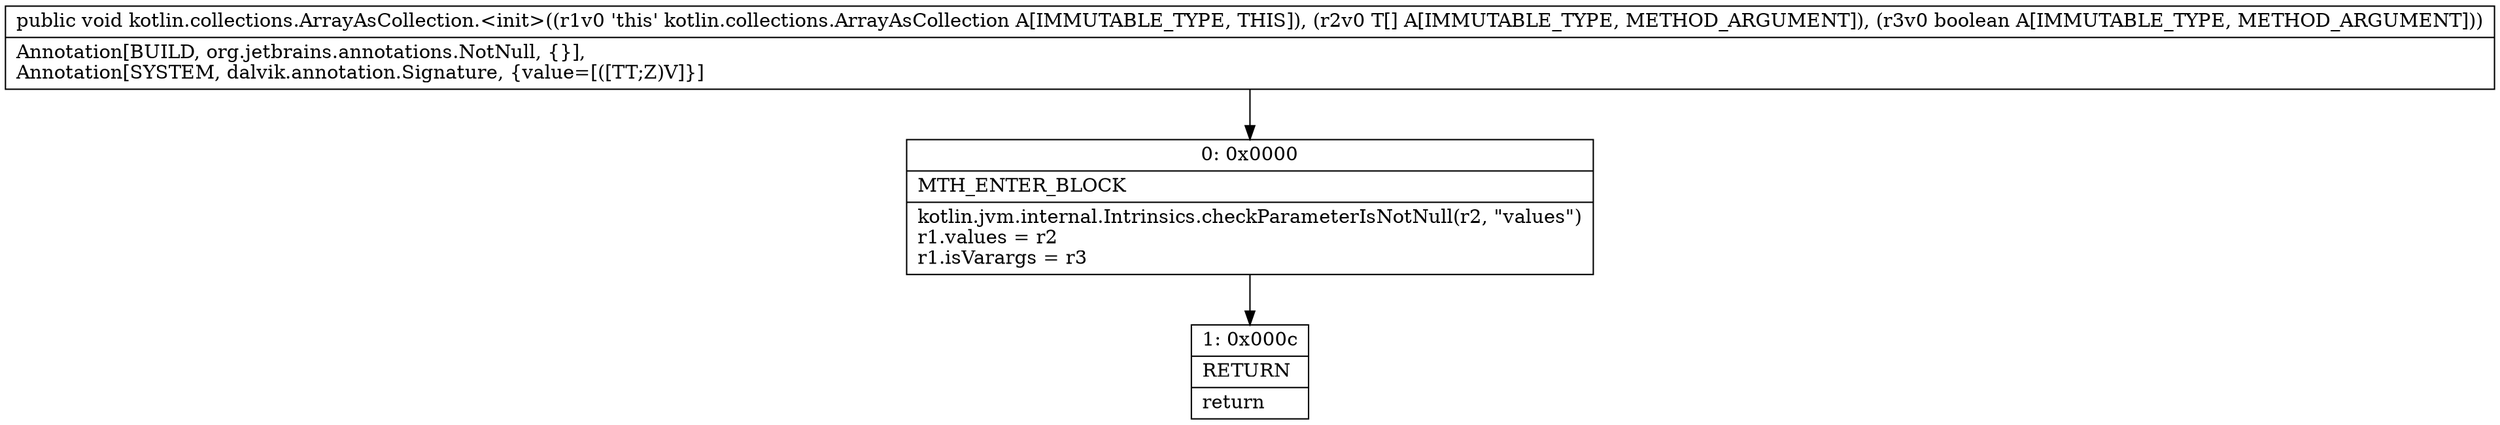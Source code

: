 digraph "CFG forkotlin.collections.ArrayAsCollection.\<init\>([Ljava\/lang\/Object;Z)V" {
Node_0 [shape=record,label="{0\:\ 0x0000|MTH_ENTER_BLOCK\l|kotlin.jvm.internal.Intrinsics.checkParameterIsNotNull(r2, \"values\")\lr1.values = r2\lr1.isVarargs = r3\l}"];
Node_1 [shape=record,label="{1\:\ 0x000c|RETURN\l|return\l}"];
MethodNode[shape=record,label="{public void kotlin.collections.ArrayAsCollection.\<init\>((r1v0 'this' kotlin.collections.ArrayAsCollection A[IMMUTABLE_TYPE, THIS]), (r2v0 T[] A[IMMUTABLE_TYPE, METHOD_ARGUMENT]), (r3v0 boolean A[IMMUTABLE_TYPE, METHOD_ARGUMENT]))  | Annotation[BUILD, org.jetbrains.annotations.NotNull, \{\}], \lAnnotation[SYSTEM, dalvik.annotation.Signature, \{value=[([TT;Z)V]\}]\l}"];
MethodNode -> Node_0;
Node_0 -> Node_1;
}

